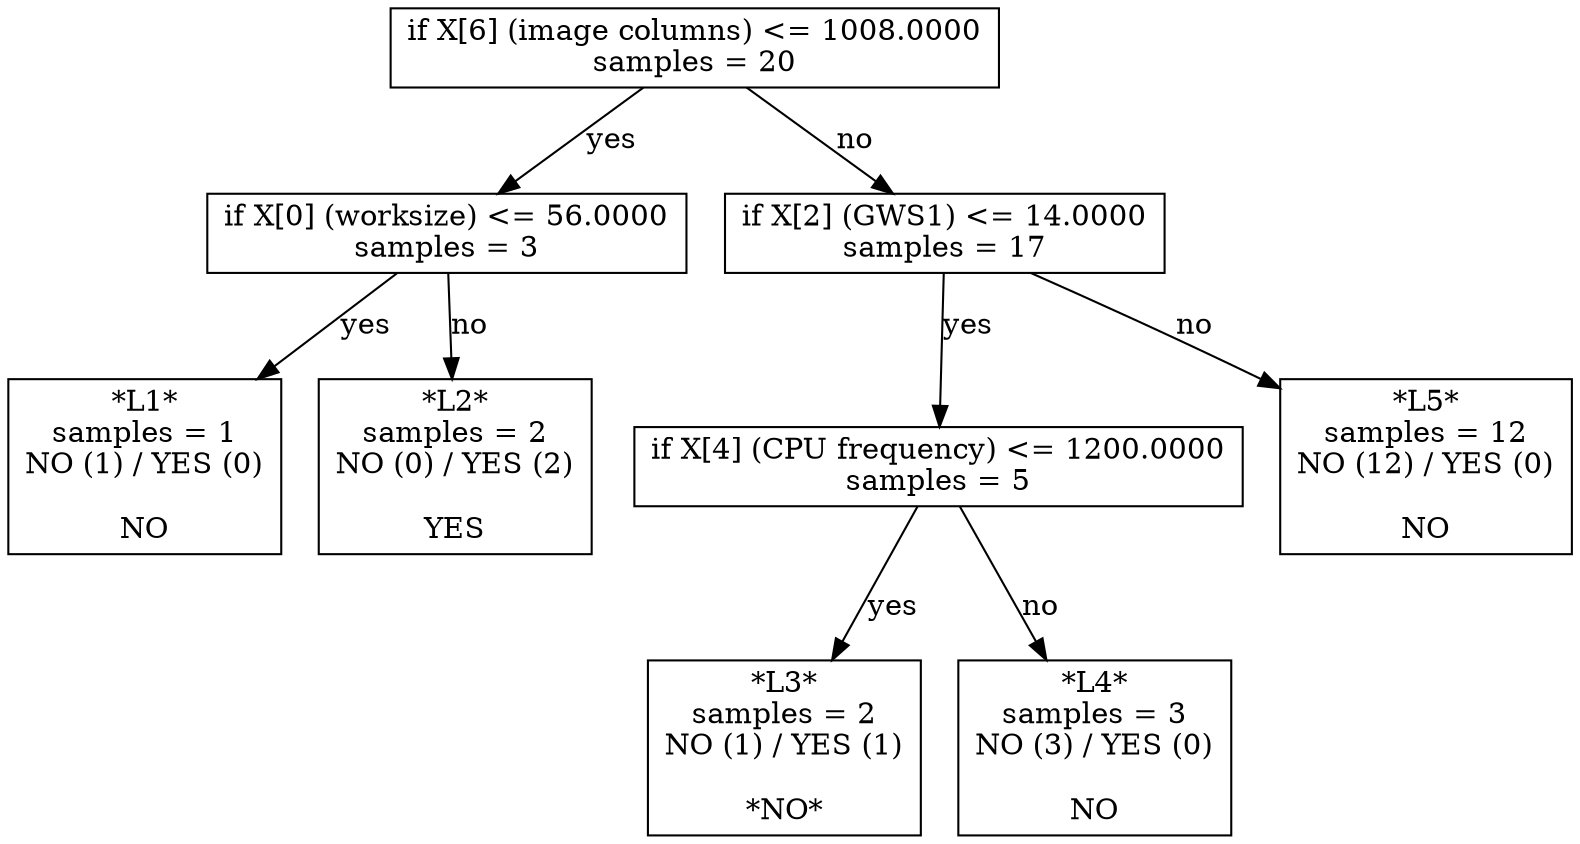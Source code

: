 digraph Tree {
0 [label="if X[6] (image columns) <= 1008.0000\nsamples = 20", shape="box"] ;
1 [label="if X[0] (worksize) <= 56.0000\nsamples = 3", shape="box"] ;
0 -> 1 [label="yes"];
2 [label="*L1*\nsamples = 1\nNO (1) / YES (0)\n\nNO", shape="box"] ;
1 -> 2 [label="yes"];
3 [label="*L2*\nsamples = 2\nNO (0) / YES (2)\n\nYES", shape="box"] ;
1 -> 3 [label="no"];
4 [label="if X[2] (GWS1) <= 14.0000\nsamples = 17", shape="box"] ;
0 -> 4 [label="no"];
5 [label="if X[4] (CPU frequency) <= 1200.0000\nsamples = 5", shape="box"] ;
4 -> 5 [label="yes"];
6 [label="*L3*\nsamples = 2\nNO (1) / YES (1)\n\n*NO*", shape="box"] ;
5 -> 6 [label="yes"];
7 [label="*L4*\nsamples = 3\nNO (3) / YES (0)\n\nNO", shape="box"] ;
5 -> 7 [label="no"];
8 [label="*L5*\nsamples = 12\nNO (12) / YES (0)\n\nNO", shape="box"] ;
4 -> 8 [label="no"];
}
